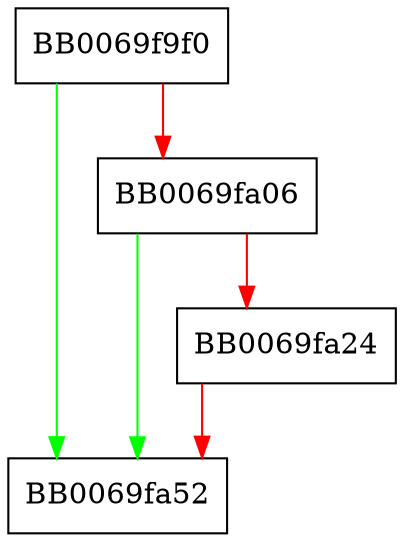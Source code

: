 digraph camellia_128_cfb8_newctx {
  node [shape="box"];
  graph [splines=ortho];
  BB0069f9f0 -> BB0069fa52 [color="green"];
  BB0069f9f0 -> BB0069fa06 [color="red"];
  BB0069fa06 -> BB0069fa52 [color="green"];
  BB0069fa06 -> BB0069fa24 [color="red"];
  BB0069fa24 -> BB0069fa52 [color="red"];
}